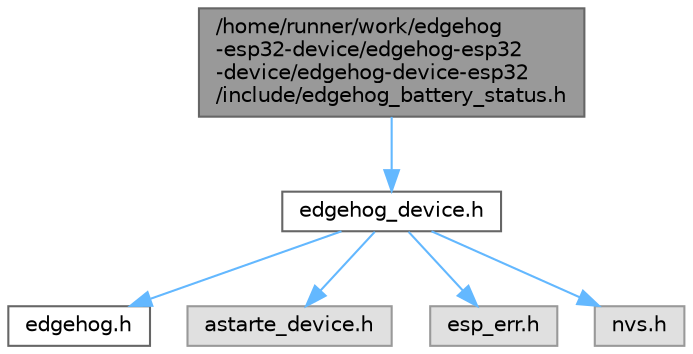 digraph "/home/runner/work/edgehog-esp32-device/edgehog-esp32-device/edgehog-device-esp32/include/edgehog_battery_status.h"
{
 // LATEX_PDF_SIZE
  bgcolor="transparent";
  edge [fontname=Helvetica,fontsize=10,labelfontname=Helvetica,labelfontsize=10];
  node [fontname=Helvetica,fontsize=10,shape=box,height=0.2,width=0.4];
  Node1 [id="Node000001",label="/home/runner/work/edgehog\l-esp32-device/edgehog-esp32\l-device/edgehog-device-esp32\l/include/edgehog_battery_status.h",height=0.2,width=0.4,color="gray40", fillcolor="grey60", style="filled", fontcolor="black",tooltip="Edgehog device battery status API."];
  Node1 -> Node2 [id="edge1_Node000001_Node000002",color="steelblue1",style="solid",tooltip=" "];
  Node2 [id="Node000002",label="edgehog_device.h",height=0.2,width=0.4,color="grey40", fillcolor="white", style="filled",URL="$edgehog__device_8h.html",tooltip="Edgehog device SDK API."];
  Node2 -> Node3 [id="edge2_Node000002_Node000003",color="steelblue1",style="solid",tooltip=" "];
  Node3 [id="Node000003",label="edgehog.h",height=0.2,width=0.4,color="grey40", fillcolor="white", style="filled",URL="$edgehog_8h.html",tooltip="Edgehog types and defines."];
  Node2 -> Node4 [id="edge3_Node000002_Node000004",color="steelblue1",style="solid",tooltip=" "];
  Node4 [id="Node000004",label="astarte_device.h",height=0.2,width=0.4,color="grey60", fillcolor="#E0E0E0", style="filled",tooltip=" "];
  Node2 -> Node5 [id="edge4_Node000002_Node000005",color="steelblue1",style="solid",tooltip=" "];
  Node5 [id="Node000005",label="esp_err.h",height=0.2,width=0.4,color="grey60", fillcolor="#E0E0E0", style="filled",tooltip=" "];
  Node2 -> Node6 [id="edge5_Node000002_Node000006",color="steelblue1",style="solid",tooltip=" "];
  Node6 [id="Node000006",label="nvs.h",height=0.2,width=0.4,color="grey60", fillcolor="#E0E0E0", style="filled",tooltip=" "];
}
